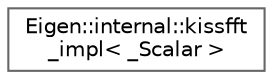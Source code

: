 digraph "类继承关系图"
{
 // LATEX_PDF_SIZE
  bgcolor="transparent";
  edge [fontname=Helvetica,fontsize=10,labelfontname=Helvetica,labelfontsize=10];
  node [fontname=Helvetica,fontsize=10,shape=box,height=0.2,width=0.4];
  rankdir="LR";
  Node0 [id="Node000000",label="Eigen::internal::kissfft\l_impl\< _Scalar \>",height=0.2,width=0.4,color="grey40", fillcolor="white", style="filled",URL="$struct_eigen_1_1internal_1_1kissfft__impl.html",tooltip=" "];
}
